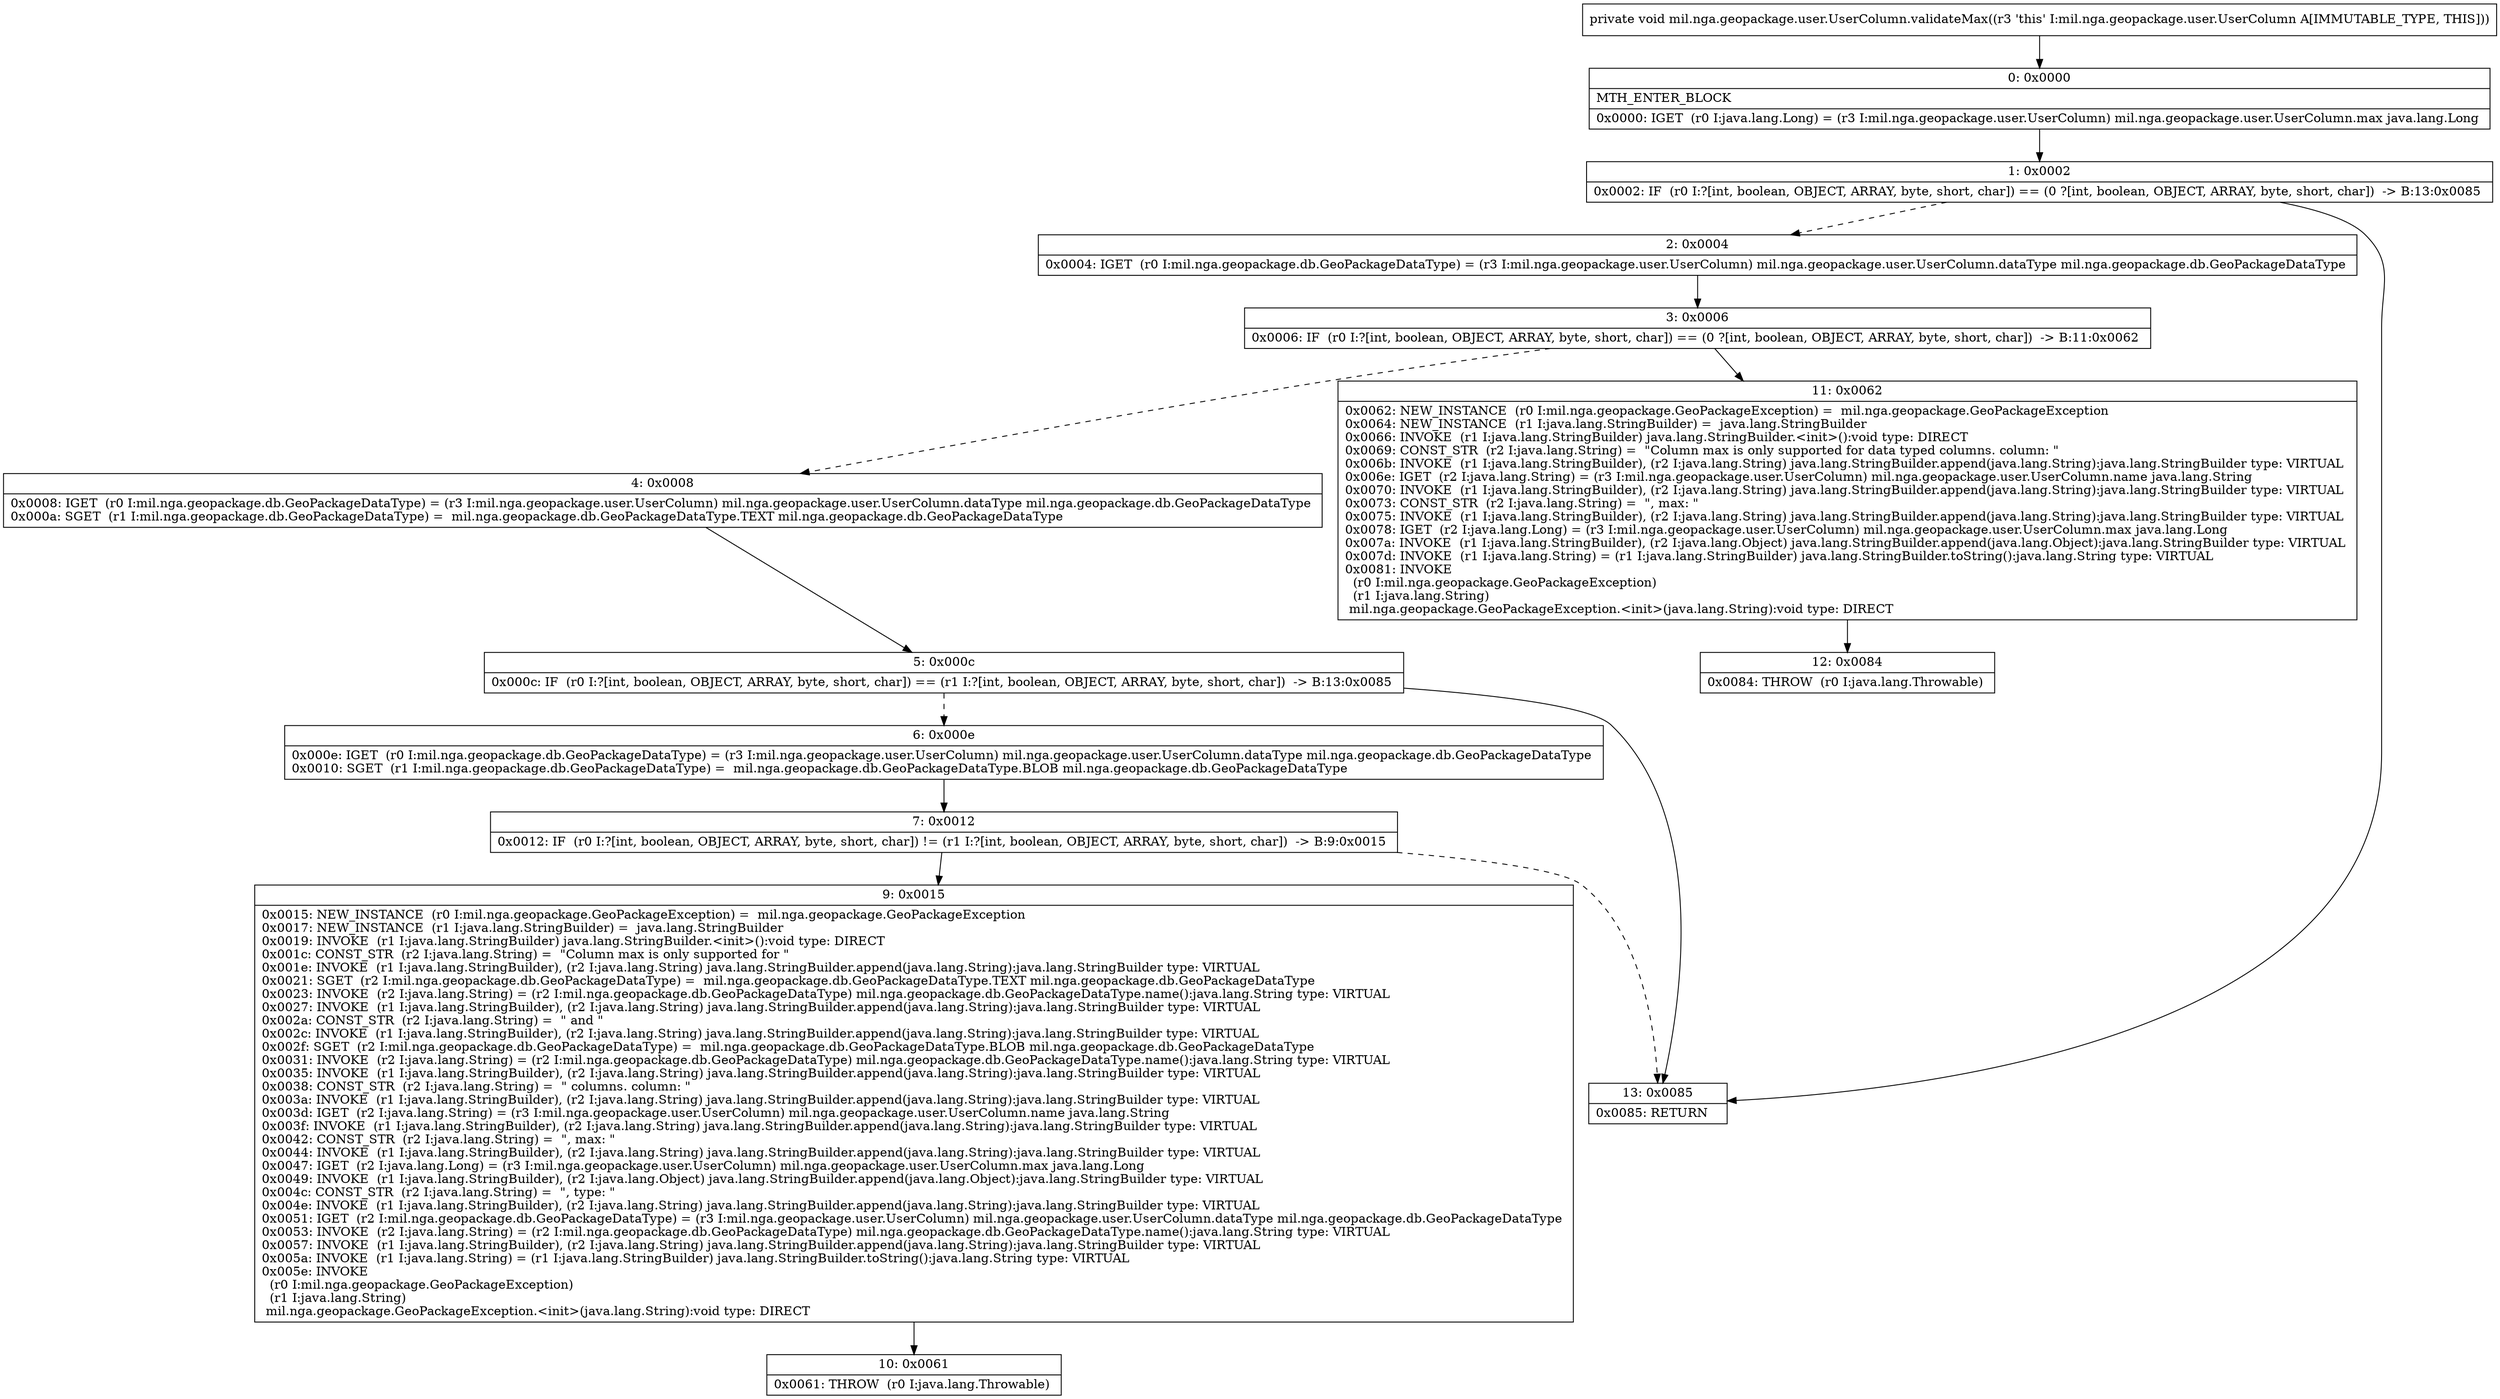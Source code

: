 digraph "CFG formil.nga.geopackage.user.UserColumn.validateMax()V" {
Node_0 [shape=record,label="{0\:\ 0x0000|MTH_ENTER_BLOCK\l|0x0000: IGET  (r0 I:java.lang.Long) = (r3 I:mil.nga.geopackage.user.UserColumn) mil.nga.geopackage.user.UserColumn.max java.lang.Long \l}"];
Node_1 [shape=record,label="{1\:\ 0x0002|0x0002: IF  (r0 I:?[int, boolean, OBJECT, ARRAY, byte, short, char]) == (0 ?[int, boolean, OBJECT, ARRAY, byte, short, char])  \-\> B:13:0x0085 \l}"];
Node_2 [shape=record,label="{2\:\ 0x0004|0x0004: IGET  (r0 I:mil.nga.geopackage.db.GeoPackageDataType) = (r3 I:mil.nga.geopackage.user.UserColumn) mil.nga.geopackage.user.UserColumn.dataType mil.nga.geopackage.db.GeoPackageDataType \l}"];
Node_3 [shape=record,label="{3\:\ 0x0006|0x0006: IF  (r0 I:?[int, boolean, OBJECT, ARRAY, byte, short, char]) == (0 ?[int, boolean, OBJECT, ARRAY, byte, short, char])  \-\> B:11:0x0062 \l}"];
Node_4 [shape=record,label="{4\:\ 0x0008|0x0008: IGET  (r0 I:mil.nga.geopackage.db.GeoPackageDataType) = (r3 I:mil.nga.geopackage.user.UserColumn) mil.nga.geopackage.user.UserColumn.dataType mil.nga.geopackage.db.GeoPackageDataType \l0x000a: SGET  (r1 I:mil.nga.geopackage.db.GeoPackageDataType) =  mil.nga.geopackage.db.GeoPackageDataType.TEXT mil.nga.geopackage.db.GeoPackageDataType \l}"];
Node_5 [shape=record,label="{5\:\ 0x000c|0x000c: IF  (r0 I:?[int, boolean, OBJECT, ARRAY, byte, short, char]) == (r1 I:?[int, boolean, OBJECT, ARRAY, byte, short, char])  \-\> B:13:0x0085 \l}"];
Node_6 [shape=record,label="{6\:\ 0x000e|0x000e: IGET  (r0 I:mil.nga.geopackage.db.GeoPackageDataType) = (r3 I:mil.nga.geopackage.user.UserColumn) mil.nga.geopackage.user.UserColumn.dataType mil.nga.geopackage.db.GeoPackageDataType \l0x0010: SGET  (r1 I:mil.nga.geopackage.db.GeoPackageDataType) =  mil.nga.geopackage.db.GeoPackageDataType.BLOB mil.nga.geopackage.db.GeoPackageDataType \l}"];
Node_7 [shape=record,label="{7\:\ 0x0012|0x0012: IF  (r0 I:?[int, boolean, OBJECT, ARRAY, byte, short, char]) != (r1 I:?[int, boolean, OBJECT, ARRAY, byte, short, char])  \-\> B:9:0x0015 \l}"];
Node_9 [shape=record,label="{9\:\ 0x0015|0x0015: NEW_INSTANCE  (r0 I:mil.nga.geopackage.GeoPackageException) =  mil.nga.geopackage.GeoPackageException \l0x0017: NEW_INSTANCE  (r1 I:java.lang.StringBuilder) =  java.lang.StringBuilder \l0x0019: INVOKE  (r1 I:java.lang.StringBuilder) java.lang.StringBuilder.\<init\>():void type: DIRECT \l0x001c: CONST_STR  (r2 I:java.lang.String) =  \"Column max is only supported for \" \l0x001e: INVOKE  (r1 I:java.lang.StringBuilder), (r2 I:java.lang.String) java.lang.StringBuilder.append(java.lang.String):java.lang.StringBuilder type: VIRTUAL \l0x0021: SGET  (r2 I:mil.nga.geopackage.db.GeoPackageDataType) =  mil.nga.geopackage.db.GeoPackageDataType.TEXT mil.nga.geopackage.db.GeoPackageDataType \l0x0023: INVOKE  (r2 I:java.lang.String) = (r2 I:mil.nga.geopackage.db.GeoPackageDataType) mil.nga.geopackage.db.GeoPackageDataType.name():java.lang.String type: VIRTUAL \l0x0027: INVOKE  (r1 I:java.lang.StringBuilder), (r2 I:java.lang.String) java.lang.StringBuilder.append(java.lang.String):java.lang.StringBuilder type: VIRTUAL \l0x002a: CONST_STR  (r2 I:java.lang.String) =  \" and \" \l0x002c: INVOKE  (r1 I:java.lang.StringBuilder), (r2 I:java.lang.String) java.lang.StringBuilder.append(java.lang.String):java.lang.StringBuilder type: VIRTUAL \l0x002f: SGET  (r2 I:mil.nga.geopackage.db.GeoPackageDataType) =  mil.nga.geopackage.db.GeoPackageDataType.BLOB mil.nga.geopackage.db.GeoPackageDataType \l0x0031: INVOKE  (r2 I:java.lang.String) = (r2 I:mil.nga.geopackage.db.GeoPackageDataType) mil.nga.geopackage.db.GeoPackageDataType.name():java.lang.String type: VIRTUAL \l0x0035: INVOKE  (r1 I:java.lang.StringBuilder), (r2 I:java.lang.String) java.lang.StringBuilder.append(java.lang.String):java.lang.StringBuilder type: VIRTUAL \l0x0038: CONST_STR  (r2 I:java.lang.String) =  \" columns. column: \" \l0x003a: INVOKE  (r1 I:java.lang.StringBuilder), (r2 I:java.lang.String) java.lang.StringBuilder.append(java.lang.String):java.lang.StringBuilder type: VIRTUAL \l0x003d: IGET  (r2 I:java.lang.String) = (r3 I:mil.nga.geopackage.user.UserColumn) mil.nga.geopackage.user.UserColumn.name java.lang.String \l0x003f: INVOKE  (r1 I:java.lang.StringBuilder), (r2 I:java.lang.String) java.lang.StringBuilder.append(java.lang.String):java.lang.StringBuilder type: VIRTUAL \l0x0042: CONST_STR  (r2 I:java.lang.String) =  \", max: \" \l0x0044: INVOKE  (r1 I:java.lang.StringBuilder), (r2 I:java.lang.String) java.lang.StringBuilder.append(java.lang.String):java.lang.StringBuilder type: VIRTUAL \l0x0047: IGET  (r2 I:java.lang.Long) = (r3 I:mil.nga.geopackage.user.UserColumn) mil.nga.geopackage.user.UserColumn.max java.lang.Long \l0x0049: INVOKE  (r1 I:java.lang.StringBuilder), (r2 I:java.lang.Object) java.lang.StringBuilder.append(java.lang.Object):java.lang.StringBuilder type: VIRTUAL \l0x004c: CONST_STR  (r2 I:java.lang.String) =  \", type: \" \l0x004e: INVOKE  (r1 I:java.lang.StringBuilder), (r2 I:java.lang.String) java.lang.StringBuilder.append(java.lang.String):java.lang.StringBuilder type: VIRTUAL \l0x0051: IGET  (r2 I:mil.nga.geopackage.db.GeoPackageDataType) = (r3 I:mil.nga.geopackage.user.UserColumn) mil.nga.geopackage.user.UserColumn.dataType mil.nga.geopackage.db.GeoPackageDataType \l0x0053: INVOKE  (r2 I:java.lang.String) = (r2 I:mil.nga.geopackage.db.GeoPackageDataType) mil.nga.geopackage.db.GeoPackageDataType.name():java.lang.String type: VIRTUAL \l0x0057: INVOKE  (r1 I:java.lang.StringBuilder), (r2 I:java.lang.String) java.lang.StringBuilder.append(java.lang.String):java.lang.StringBuilder type: VIRTUAL \l0x005a: INVOKE  (r1 I:java.lang.String) = (r1 I:java.lang.StringBuilder) java.lang.StringBuilder.toString():java.lang.String type: VIRTUAL \l0x005e: INVOKE  \l  (r0 I:mil.nga.geopackage.GeoPackageException)\l  (r1 I:java.lang.String)\l mil.nga.geopackage.GeoPackageException.\<init\>(java.lang.String):void type: DIRECT \l}"];
Node_10 [shape=record,label="{10\:\ 0x0061|0x0061: THROW  (r0 I:java.lang.Throwable) \l}"];
Node_11 [shape=record,label="{11\:\ 0x0062|0x0062: NEW_INSTANCE  (r0 I:mil.nga.geopackage.GeoPackageException) =  mil.nga.geopackage.GeoPackageException \l0x0064: NEW_INSTANCE  (r1 I:java.lang.StringBuilder) =  java.lang.StringBuilder \l0x0066: INVOKE  (r1 I:java.lang.StringBuilder) java.lang.StringBuilder.\<init\>():void type: DIRECT \l0x0069: CONST_STR  (r2 I:java.lang.String) =  \"Column max is only supported for data typed columns. column: \" \l0x006b: INVOKE  (r1 I:java.lang.StringBuilder), (r2 I:java.lang.String) java.lang.StringBuilder.append(java.lang.String):java.lang.StringBuilder type: VIRTUAL \l0x006e: IGET  (r2 I:java.lang.String) = (r3 I:mil.nga.geopackage.user.UserColumn) mil.nga.geopackage.user.UserColumn.name java.lang.String \l0x0070: INVOKE  (r1 I:java.lang.StringBuilder), (r2 I:java.lang.String) java.lang.StringBuilder.append(java.lang.String):java.lang.StringBuilder type: VIRTUAL \l0x0073: CONST_STR  (r2 I:java.lang.String) =  \", max: \" \l0x0075: INVOKE  (r1 I:java.lang.StringBuilder), (r2 I:java.lang.String) java.lang.StringBuilder.append(java.lang.String):java.lang.StringBuilder type: VIRTUAL \l0x0078: IGET  (r2 I:java.lang.Long) = (r3 I:mil.nga.geopackage.user.UserColumn) mil.nga.geopackage.user.UserColumn.max java.lang.Long \l0x007a: INVOKE  (r1 I:java.lang.StringBuilder), (r2 I:java.lang.Object) java.lang.StringBuilder.append(java.lang.Object):java.lang.StringBuilder type: VIRTUAL \l0x007d: INVOKE  (r1 I:java.lang.String) = (r1 I:java.lang.StringBuilder) java.lang.StringBuilder.toString():java.lang.String type: VIRTUAL \l0x0081: INVOKE  \l  (r0 I:mil.nga.geopackage.GeoPackageException)\l  (r1 I:java.lang.String)\l mil.nga.geopackage.GeoPackageException.\<init\>(java.lang.String):void type: DIRECT \l}"];
Node_12 [shape=record,label="{12\:\ 0x0084|0x0084: THROW  (r0 I:java.lang.Throwable) \l}"];
Node_13 [shape=record,label="{13\:\ 0x0085|0x0085: RETURN   \l}"];
MethodNode[shape=record,label="{private void mil.nga.geopackage.user.UserColumn.validateMax((r3 'this' I:mil.nga.geopackage.user.UserColumn A[IMMUTABLE_TYPE, THIS])) }"];
MethodNode -> Node_0;
Node_0 -> Node_1;
Node_1 -> Node_2[style=dashed];
Node_1 -> Node_13;
Node_2 -> Node_3;
Node_3 -> Node_4[style=dashed];
Node_3 -> Node_11;
Node_4 -> Node_5;
Node_5 -> Node_6[style=dashed];
Node_5 -> Node_13;
Node_6 -> Node_7;
Node_7 -> Node_9;
Node_7 -> Node_13[style=dashed];
Node_9 -> Node_10;
Node_11 -> Node_12;
}

